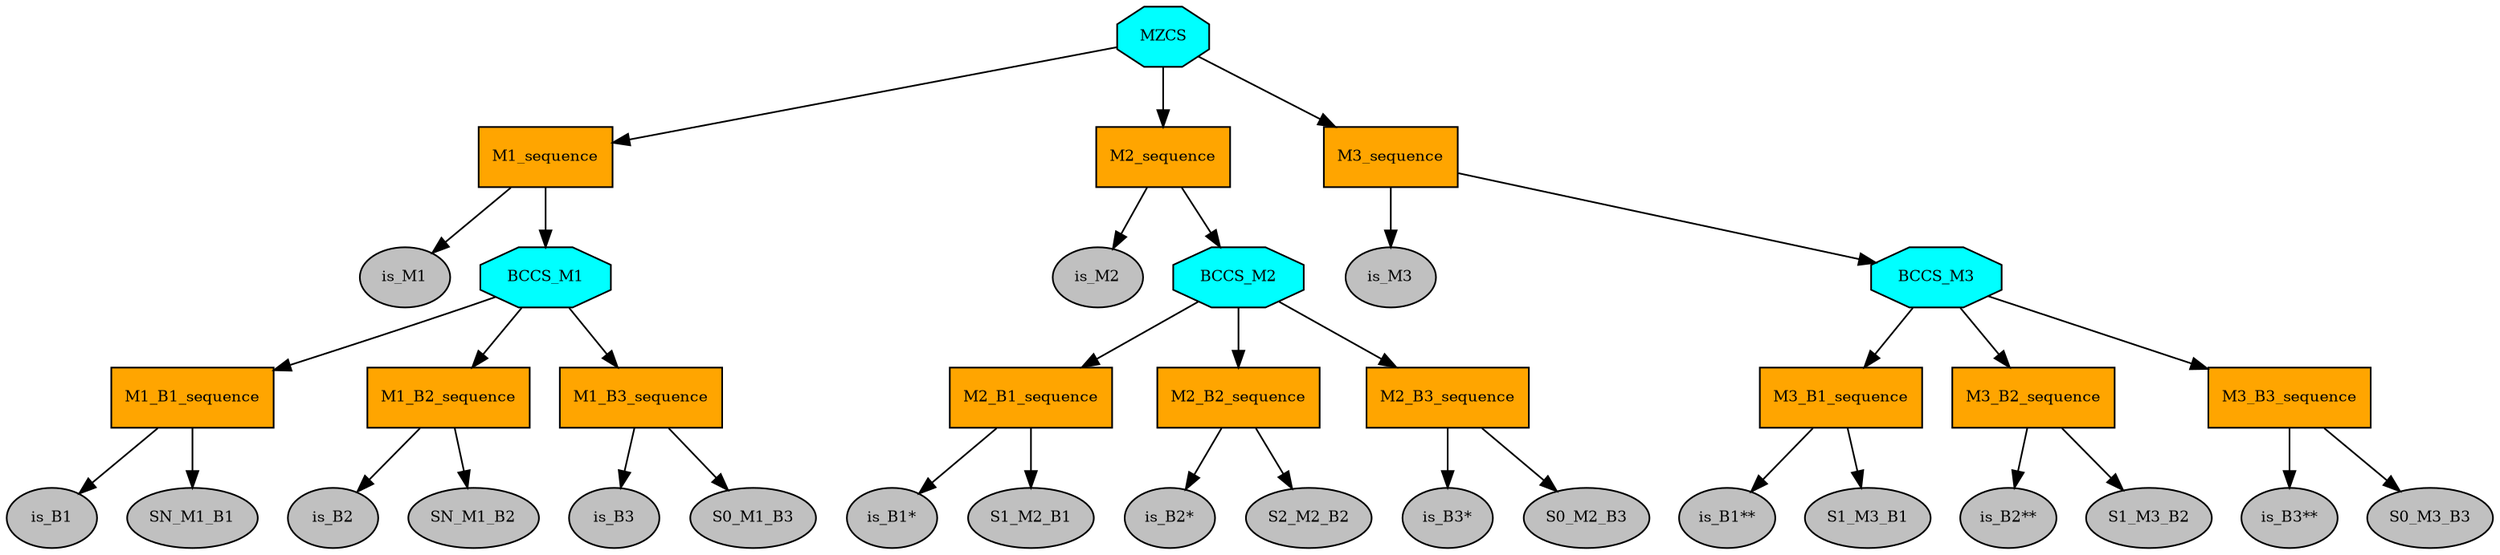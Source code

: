 digraph pastafarianism {
ordering=out;
graph [fontname="times-roman"];
node [fontname="times-roman"];
edge [fontname="times-roman"];
MZCS [fillcolor=cyan, fontcolor=black, fontsize=9, label=MZCS, shape=octagon, style=filled];
M1_sequence [fillcolor=orange, fontcolor=black, fontsize=9, label=M1_sequence, shape=box, style=filled];
MZCS -> M1_sequence;
is_M1 [fillcolor=gray, fontcolor=black, fontsize=9, label=is_M1, shape=ellipse, style=filled];
M1_sequence -> is_M1;
BCCS_M1 [fillcolor=cyan, fontcolor=black, fontsize=9, label=BCCS_M1, shape=octagon, style=filled];
M1_sequence -> BCCS_M1;
M1_B1_sequence [fillcolor=orange, fontcolor=black, fontsize=9, label=M1_B1_sequence, shape=box, style=filled];
BCCS_M1 -> M1_B1_sequence;
is_B1 [fillcolor=gray, fontcolor=black, fontsize=9, label=is_B1, shape=ellipse, style=filled];
M1_B1_sequence -> is_B1;
SN_M1_B1 [fillcolor=gray, fontcolor=black, fontsize=9, label=SN_M1_B1, shape=ellipse, style=filled];
M1_B1_sequence -> SN_M1_B1;
M1_B2_sequence [fillcolor=orange, fontcolor=black, fontsize=9, label=M1_B2_sequence, shape=box, style=filled];
BCCS_M1 -> M1_B2_sequence;
is_B2 [fillcolor=gray, fontcolor=black, fontsize=9, label=is_B2, shape=ellipse, style=filled];
M1_B2_sequence -> is_B2;
SN_M1_B2 [fillcolor=gray, fontcolor=black, fontsize=9, label=SN_M1_B2, shape=ellipse, style=filled];
M1_B2_sequence -> SN_M1_B2;
M1_B3_sequence [fillcolor=orange, fontcolor=black, fontsize=9, label=M1_B3_sequence, shape=box, style=filled];
BCCS_M1 -> M1_B3_sequence;
is_B3 [fillcolor=gray, fontcolor=black, fontsize=9, label=is_B3, shape=ellipse, style=filled];
M1_B3_sequence -> is_B3;
S0_M1_B3 [fillcolor=gray, fontcolor=black, fontsize=9, label=S0_M1_B3, shape=ellipse, style=filled];
M1_B3_sequence -> S0_M1_B3;
M2_sequence [fillcolor=orange, fontcolor=black, fontsize=9, label=M2_sequence, shape=box, style=filled];
MZCS -> M2_sequence;
is_M2 [fillcolor=gray, fontcolor=black, fontsize=9, label=is_M2, shape=ellipse, style=filled];
M2_sequence -> is_M2;
BCCS_M2 [fillcolor=cyan, fontcolor=black, fontsize=9, label=BCCS_M2, shape=octagon, style=filled];
M2_sequence -> BCCS_M2;
M2_B1_sequence [fillcolor=orange, fontcolor=black, fontsize=9, label=M2_B1_sequence, shape=box, style=filled];
BCCS_M2 -> M2_B1_sequence;
"is_B1*" [fillcolor=gray, fontcolor=black, fontsize=9, label="is_B1*", shape=ellipse, style=filled];
M2_B1_sequence -> "is_B1*";
S1_M2_B1 [fillcolor=gray, fontcolor=black, fontsize=9, label=S1_M2_B1, shape=ellipse, style=filled];
M2_B1_sequence -> S1_M2_B1;
M2_B2_sequence [fillcolor=orange, fontcolor=black, fontsize=9, label=M2_B2_sequence, shape=box, style=filled];
BCCS_M2 -> M2_B2_sequence;
"is_B2*" [fillcolor=gray, fontcolor=black, fontsize=9, label="is_B2*", shape=ellipse, style=filled];
M2_B2_sequence -> "is_B2*";
S2_M2_B2 [fillcolor=gray, fontcolor=black, fontsize=9, label=S2_M2_B2, shape=ellipse, style=filled];
M2_B2_sequence -> S2_M2_B2;
M2_B3_sequence [fillcolor=orange, fontcolor=black, fontsize=9, label=M2_B3_sequence, shape=box, style=filled];
BCCS_M2 -> M2_B3_sequence;
"is_B3*" [fillcolor=gray, fontcolor=black, fontsize=9, label="is_B3*", shape=ellipse, style=filled];
M2_B3_sequence -> "is_B3*";
S0_M2_B3 [fillcolor=gray, fontcolor=black, fontsize=9, label=S0_M2_B3, shape=ellipse, style=filled];
M2_B3_sequence -> S0_M2_B3;
M3_sequence [fillcolor=orange, fontcolor=black, fontsize=9, label=M3_sequence, shape=box, style=filled];
MZCS -> M3_sequence;
is_M3 [fillcolor=gray, fontcolor=black, fontsize=9, label=is_M3, shape=ellipse, style=filled];
M3_sequence -> is_M3;
BCCS_M3 [fillcolor=cyan, fontcolor=black, fontsize=9, label=BCCS_M3, shape=octagon, style=filled];
M3_sequence -> BCCS_M3;
M3_B1_sequence [fillcolor=orange, fontcolor=black, fontsize=9, label=M3_B1_sequence, shape=box, style=filled];
BCCS_M3 -> M3_B1_sequence;
"is_B1**" [fillcolor=gray, fontcolor=black, fontsize=9, label="is_B1**", shape=ellipse, style=filled];
M3_B1_sequence -> "is_B1**";
S1_M3_B1 [fillcolor=gray, fontcolor=black, fontsize=9, label=S1_M3_B1, shape=ellipse, style=filled];
M3_B1_sequence -> S1_M3_B1;
M3_B2_sequence [fillcolor=orange, fontcolor=black, fontsize=9, label=M3_B2_sequence, shape=box, style=filled];
BCCS_M3 -> M3_B2_sequence;
"is_B2**" [fillcolor=gray, fontcolor=black, fontsize=9, label="is_B2**", shape=ellipse, style=filled];
M3_B2_sequence -> "is_B2**";
S1_M3_B2 [fillcolor=gray, fontcolor=black, fontsize=9, label=S1_M3_B2, shape=ellipse, style=filled];
M3_B2_sequence -> S1_M3_B2;
M3_B3_sequence [fillcolor=orange, fontcolor=black, fontsize=9, label=M3_B3_sequence, shape=box, style=filled];
BCCS_M3 -> M3_B3_sequence;
"is_B3**" [fillcolor=gray, fontcolor=black, fontsize=9, label="is_B3**", shape=ellipse, style=filled];
M3_B3_sequence -> "is_B3**";
S0_M3_B3 [fillcolor=gray, fontcolor=black, fontsize=9, label=S0_M3_B3, shape=ellipse, style=filled];
M3_B3_sequence -> S0_M3_B3;
}
